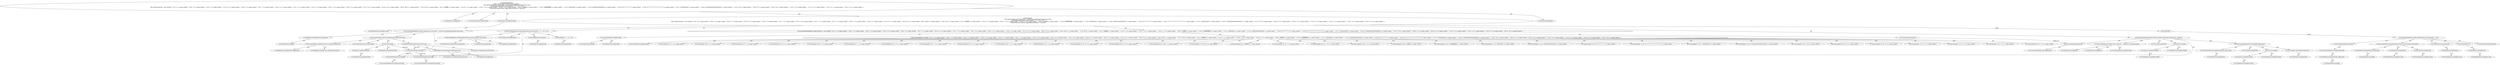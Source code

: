 digraph "testIgnoreSome#?" {
0 [label="3:CtTypeReferenceImpl@void" shape=ellipse]
1 [label="3:CtVirtualElement@testIgnoreSome" shape=ellipse]
2 [label="3:CtTypeReferenceImpl@Exception" shape=ellipse]
3 [label="3:CtPackageReferenceImpl@java.lang" shape=ellipse]
4 [label="4:CtTypeReferenceImpl@DefaultConfiguration" shape=ellipse]
5 [label="4:CtPackageReferenceImpl@" shape=ellipse]
6 [label="4:CtExecutableReferenceImpl@createCheckConfig(java.lang.Class)" shape=ellipse]
7 [label="4:CtTypeReferenceImpl@DefaultConfiguration" shape=ellipse]
8 [label="4:CtTypeReferenceImpl@Class<MagicNumberCheck>" shape=ellipse]
9 [label="4:CtVirtualElement@createCheckConfig" shape=ellipse]
10 [label="4:CtTypeAccessImpl@PlaceHold" shape=ellipse]
11 [label="4:CtTypeReferenceImpl@PlaceHold" shape=ellipse]
12 [label="4:CtThisAccessImpl@" shape=ellipse]
13 [label="4:CtTypeReferenceImpl@PlaceHold" shape=ellipse]
14 [label="4:CtFieldReferenceImpl@MagicNumberCheck.class" shape=ellipse]
15 [label="4:CtTypeReferenceImpl@MagicNumberCheck" shape=ellipse]
16 [label="4:CtTypeReferenceImpl@Class" shape=ellipse]
17 [label="4:CtFieldReadImpl@MagicNumberCheck.class" shape=ellipse]
18 [label="4:CtTypeAccessImpl@MagicNumberCheck" shape=ellipse]
19 [label="4:CtInvocationImpl@createCheckConfig(MagicNumberCheck.class)" shape=ellipse]
20 [label="4:CtVirtualElement@checkConfig" shape=ellipse]
21 [label="4:CtLocalVariableImpl@final DefaultConfiguration checkConfig = createCheckConfig(MagicNumberCheck.class)" shape=ellipse]
22 [label="5:CtExecutableReferenceImpl@addAttribute(java.lang.String,java.lang.String)" shape=ellipse]
23 [label="5:CtTypeReferenceImpl@DefaultConfiguration" shape=ellipse]
24 [label="5:CtTypeReferenceImpl@String" shape=ellipse]
25 [label="5:CtTypeReferenceImpl@String" shape=ellipse]
26 [label="5:CtVirtualElement@addAttribute" shape=ellipse]
27 [label="5:CtVariableReadImpl@checkConfig" shape=ellipse]
28 [label="5:CtLocalVariableReferenceImpl@checkConfig" shape=ellipse]
29 [label="5:CtLiteralImpl@\"ignoreNumbers\"" shape=ellipse]
30 [label="5:CtTypeReferenceImpl@String" shape=ellipse]
31 [label="5:CtLiteralImpl@\"0, 1, 3.0, 8, 16\"" shape=ellipse]
32 [label="5:CtTypeReferenceImpl@String" shape=ellipse]
33 [label="5:CtInvocationImpl@checkConfig.addAttribute(\"ignoreNumbers\", \"0, 1, 3.0, 8, 16\")" shape=ellipse]
34 [label="6:CtVirtualElement@String[]" shape=ellipse]
35 [label="6:CtArrayTypeReferenceImpl@String[]" shape=ellipse]
36 [label="6:CtTypeReferenceImpl@String" shape=ellipse]
37 [label="7:CtNewArrayImpl@new String[]\{ \"22:25: '2' is a magic number.\", \"28:35: '2' is a magic number.\", \"30:24: '2' is a magic number.\", \"32:29: '2.0' is a magic number.\", \"34:29: '2' is a magic number.\", \"36:17: '2' is a magic number.\", \"38:19: '2.0' is a magic number.\", \"42:32: '1.5' is a magic number.\", \"43:31: '4' is a magic number.\", \"48:26: '1.5' is a magic number.\", \"50:29: '5' is a magic number.\", \"61:25: '011' is a magic number.\", \"64:30: '011l' is a magic number.\", \"69:24: '0X011' is a magic number.\", \"72:29: '0X11l' is a magic number.\", \"92:14: '0xffffffffL' is a magic number.\", \"101:29: '-2' is a magic number.\", \"102:35: '+3.5' is a magic number.\", \"103:36: '-2.5' is a magic number.\", \"109:34: '0xffffffff' is a magic number.\", \"110:36: '0xffffffffffffffffL' is a magic number.\", \"111:35: '0x80000000' is a magic number.\", \"112:36: '0x8000000000000000L' is a magic number.\", \"113:36: '037777777777' is a magic number.\", \"114:38: '01777777777777777777777L' is a magic number.\", \"115:37: '020000000000' is a magic number.\", \"116:38: '01000000000000000000000L' is a magic number.\", \"131:20: '378' is a magic number.\", \"160:16: '31' is a magic number.\", \"165:16: '42' is a magic number.\", \"170:16: '13' is a magic number.\", \"174:15: '21' is a magic number.\", \"178:15: '37' is a magic number.\", \"182:15: '101' is a magic number.\" \}" shape=ellipse]
38 [label="7:CtArrayTypeReferenceImpl@String[]" shape=ellipse]
39 [label="8:CtLiteralImpl@\"22:25: '2' is a magic number.\"" shape=ellipse]
40 [label="9:CtLiteralImpl@\"28:35: '2' is a magic number.\"" shape=ellipse]
41 [label="10:CtLiteralImpl@\"30:24: '2' is a magic number.\"" shape=ellipse]
42 [label="11:CtLiteralImpl@\"32:29: '2.0' is a magic number.\"" shape=ellipse]
43 [label="12:CtLiteralImpl@\"34:29: '2' is a magic number.\"" shape=ellipse]
44 [label="13:CtLiteralImpl@\"36:17: '2' is a magic number.\"" shape=ellipse]
45 [label="14:CtLiteralImpl@\"38:19: '2.0' is a magic number.\"" shape=ellipse]
46 [label="15:CtLiteralImpl@\"42:32: '1.5' is a magic number.\"" shape=ellipse]
47 [label="16:CtLiteralImpl@\"43:31: '4' is a magic number.\"" shape=ellipse]
48 [label="17:CtLiteralImpl@\"48:26: '1.5' is a magic number.\"" shape=ellipse]
49 [label="18:CtLiteralImpl@\"50:29: '5' is a magic number.\"" shape=ellipse]
50 [label="19:CtLiteralImpl@\"61:25: '011' is a magic number.\"" shape=ellipse]
51 [label="20:CtLiteralImpl@\"64:30: '011l' is a magic number.\"" shape=ellipse]
52 [label="21:CtLiteralImpl@\"69:24: '0X011' is a magic number.\"" shape=ellipse]
53 [label="22:CtLiteralImpl@\"72:29: '0X11l' is a magic number.\"" shape=ellipse]
54 [label="23:CtLiteralImpl@\"92:14: '0xffffffffL' is a magic number.\"" shape=ellipse]
55 [label="24:CtLiteralImpl@\"101:29: '-2' is a magic number.\"" shape=ellipse]
56 [label="25:CtLiteralImpl@\"102:35: '+3.5' is a magic number.\"" shape=ellipse]
57 [label="26:CtLiteralImpl@\"103:36: '-2.5' is a magic number.\"" shape=ellipse]
58 [label="27:CtLiteralImpl@\"109:34: '0xffffffff' is a magic number.\"" shape=ellipse]
59 [label="28:CtLiteralImpl@\"110:36: '0xffffffffffffffffL' is a magic number.\"" shape=ellipse]
60 [label="29:CtLiteralImpl@\"111:35: '0x80000000' is a magic number.\"" shape=ellipse]
61 [label="30:CtLiteralImpl@\"112:36: '0x8000000000000000L' is a magic number.\"" shape=ellipse]
62 [label="31:CtLiteralImpl@\"113:36: '037777777777' is a magic number.\"" shape=ellipse]
63 [label="32:CtLiteralImpl@\"114:38: '01777777777777777777777L' is a magic number.\"" shape=ellipse]
64 [label="33:CtLiteralImpl@\"115:37: '020000000000' is a magic number.\"" shape=ellipse]
65 [label="34:CtLiteralImpl@\"116:38: '01000000000000000000000L' is a magic number.\"" shape=ellipse]
66 [label="35:CtLiteralImpl@\"131:20: '378' is a magic number.\"" shape=ellipse]
67 [label="36:CtLiteralImpl@\"160:16: '31' is a magic number.\"" shape=ellipse]
68 [label="37:CtLiteralImpl@\"165:16: '42' is a magic number.\"" shape=ellipse]
69 [label="38:CtLiteralImpl@\"170:16: '13' is a magic number.\"" shape=ellipse]
70 [label="39:CtLiteralImpl@\"174:15: '21' is a magic number.\"" shape=ellipse]
71 [label="40:CtLiteralImpl@\"178:15: '37' is a magic number.\"" shape=ellipse]
72 [label="41:CtLiteralImpl@\"182:15: '101' is a magic number.\"" shape=ellipse]
73 [label="6:CtVirtualElement@expected" shape=ellipse]
74 [label="6:CtLocalVariableImpl@final String[] expected = new String[]\{ \"22:25: '2' is a magic number.\", \"28:35: '2' is a magic number.\", \"30:24: '2' is a magic number.\", \"32:29: '2.0' is a magic number.\", \"34:29: '2' is a magic number.\", \"36:17: '2' is a magic number.\", \"38:19: '2.0' is a magic number.\", \"42:32: '1.5' is a magic number.\", \"43:31: '4' is a magic number.\", \"48:26: '1.5' is a magic number.\", \"50:29: '5' is a magic number.\", \"61:25: '011' is a magic number.\", \"64:30: '011l' is a magic number.\", \"69:24: '0X011' is a magic number.\", \"72:29: '0X11l' is a magic number.\", \"92:14: '0xffffffffL' is a magic number.\", \"101:29: '-2' is a magic number.\", \"102:35: '+3.5' is a magic number.\", \"103:36: '-2.5' is a magic number.\", \"109:34: '0xffffffff' is a magic number.\", \"110:36: '0xffffffffffffffffL' is a magic number.\", \"111:35: '0x80000000' is a magic number.\", \"112:36: '0x8000000000000000L' is a magic number.\", \"113:36: '037777777777' is a magic number.\", \"114:38: '01777777777777777777777L' is a magic number.\", \"115:37: '020000000000' is a magic number.\", \"116:38: '01000000000000000000000L' is a magic number.\", \"131:20: '378' is a magic number.\", \"160:16: '31' is a magic number.\", \"165:16: '42' is a magic number.\", \"170:16: '13' is a magic number.\", \"174:15: '21' is a magic number.\", \"178:15: '37' is a magic number.\", \"182:15: '101' is a magic number.\" \}" shape=ellipse]
75 [label="43:CtExecutableReferenceImpl@verify(<unknown>,<unknown>,java.lang.String[])" shape=ellipse]
76 [label="43:CtTypeReferenceImpl@null" shape=ellipse]
77 [label="43:CtTypeReferenceImpl@null" shape=ellipse]
78 [label="43:CtArrayTypeReferenceImpl@String[]" shape=ellipse]
79 [label="43:CtVirtualElement@verify" shape=ellipse]
80 [label="43:CtTypeAccessImpl@PlaceHold" shape=ellipse]
81 [label="43:CtTypeReferenceImpl@PlaceHold" shape=ellipse]
82 [label="43:CtThisAccessImpl@" shape=ellipse]
83 [label="43:CtTypeReferenceImpl@PlaceHold" shape=ellipse]
84 [label="43:CtVariableReadImpl@checkConfig" shape=ellipse]
85 [label="43:CtLocalVariableReferenceImpl@checkConfig" shape=ellipse]
86 [label="43:CtExecutableReferenceImpl@getPath(java.lang.String)" shape=ellipse]
87 [label="43:CtTypeReferenceImpl@String" shape=ellipse]
88 [label="43:CtVirtualElement@getPath" shape=ellipse]
89 [label="43:CtTypeAccessImpl@PlaceHold" shape=ellipse]
90 [label="43:CtTypeReferenceImpl@PlaceHold" shape=ellipse]
91 [label="43:CtThisAccessImpl@" shape=ellipse]
92 [label="43:CtTypeReferenceImpl@PlaceHold" shape=ellipse]
93 [label="43:CtLiteralImpl@\"InputMagicNumber.java\"" shape=ellipse]
94 [label="43:CtTypeReferenceImpl@String" shape=ellipse]
95 [label="43:CtInvocationImpl@getPath(\"InputMagicNumber.java\")" shape=ellipse]
96 [label="43:CtVariableReadImpl@expected" shape=ellipse]
97 [label="43:CtLocalVariableReferenceImpl@expected" shape=ellipse]
98 [label="43:CtInvocationImpl@verify(checkConfig, getPath(\"InputMagicNumber.java\"), expected)" shape=ellipse]
99 [label="3:CtBlockImpl@\{
    final DefaultConfiguration checkConfig = createCheckConfig(MagicNumberCheck.class);
    checkConfig.addAttribute(\"ignoreNumbers\", \"0, 1, 3.0, 8, 16\");
    final String[] expected = new String[]\{ \"22:25: '2' is a magic number.\", \"28:35: '2' is a magic number.\", \"30:24: '2' is a magic number.\", \"32:29: '2.0' is a magic number.\", \"34:29: '2' is a magic number.\", \"36:17: '2' is a magic number.\", \"38:19: '2.0' is a magic number.\", \"42:32: '1.5' is a magic number.\", \"43:31: '4' is a magic number.\", \"48:26: '1.5' is a magic number.\", \"50:29: '5' is a magic number.\", \"61:25: '011' is a magic number.\", \"64:30: '011l' is a magic number.\", \"69:24: '0X011' is a magic number.\", \"72:29: '0X11l' is a magic number.\", \"92:14: '0xffffffffL' is a magic number.\", \"101:29: '-2' is a magic number.\", \"102:35: '+3.5' is a magic number.\", \"103:36: '-2.5' is a magic number.\", \"109:34: '0xffffffff' is a magic number.\", \"110:36: '0xffffffffffffffffL' is a magic number.\", \"111:35: '0x80000000' is a magic number.\", \"112:36: '0x8000000000000000L' is a magic number.\", \"113:36: '037777777777' is a magic number.\", \"114:38: '01777777777777777777777L' is a magic number.\", \"115:37: '020000000000' is a magic number.\", \"116:38: '01000000000000000000000L' is a magic number.\", \"131:20: '378' is a magic number.\", \"160:16: '31' is a magic number.\", \"165:16: '42' is a magic number.\", \"170:16: '13' is a magic number.\", \"174:15: '21' is a magic number.\", \"178:15: '37' is a magic number.\", \"182:15: '101' is a magic number.\" \};
    verify(checkConfig, getPath(\"InputMagicNumber.java\"), expected);
\}" shape=ellipse]
100 [label="3:CtMethodImpl@@Test
public void testIgnoreSome() throws Exception \{
    final DefaultConfiguration checkConfig = createCheckConfig(MagicNumberCheck.class);
    checkConfig.addAttribute(\"ignoreNumbers\", \"0, 1, 3.0, 8, 16\");
    final String[] expected = new String[]\{ \"22:25: '2' is a magic number.\", \"28:35: '2' is a magic number.\", \"30:24: '2' is a magic number.\", \"32:29: '2.0' is a magic number.\", \"34:29: '2' is a magic number.\", \"36:17: '2' is a magic number.\", \"38:19: '2.0' is a magic number.\", \"42:32: '1.5' is a magic number.\", \"43:31: '4' is a magic number.\", \"48:26: '1.5' is a magic number.\", \"50:29: '5' is a magic number.\", \"61:25: '011' is a magic number.\", \"64:30: '011l' is a magic number.\", \"69:24: '0X011' is a magic number.\", \"72:29: '0X11l' is a magic number.\", \"92:14: '0xffffffffL' is a magic number.\", \"101:29: '-2' is a magic number.\", \"102:35: '+3.5' is a magic number.\", \"103:36: '-2.5' is a magic number.\", \"109:34: '0xffffffff' is a magic number.\", \"110:36: '0xffffffffffffffffL' is a magic number.\", \"111:35: '0x80000000' is a magic number.\", \"112:36: '0x8000000000000000L' is a magic number.\", \"113:36: '037777777777' is a magic number.\", \"114:38: '01777777777777777777777L' is a magic number.\", \"115:37: '020000000000' is a magic number.\", \"116:38: '01000000000000000000000L' is a magic number.\", \"131:20: '378' is a magic number.\", \"160:16: '31' is a magic number.\", \"165:16: '42' is a magic number.\", \"170:16: '13' is a magic number.\", \"174:15: '21' is a magic number.\", \"178:15: '37' is a magic number.\", \"182:15: '101' is a magic number.\" \};
    verify(checkConfig, getPath(\"InputMagicNumber.java\"), expected);
\}" shape=ellipse]
101 [label="2:CtAnnotationImpl@@Test" shape=ellipse]
102 [label="6:Insert@INSERT" shape=ellipse]
103 [label="6:CtPackageReferenceImpl@" shape=ellipse]
104 [label="6:CtTypeReferenceImpl@DefaultConfiguration" shape=ellipse]
105 [label="6:CtLocalVariableReferenceImpl@checkConfig" shape=ellipse]
106 [label="6:CtVariableReadImpl@checkConfig" shape=ellipse]
107 [label="6:CtPackageReferenceImpl@" shape=ellipse]
108 [label="6:CtTypeReferenceImpl@DefaultConfiguration" shape=ellipse]
109 [label="6:CtPackageReferenceImpl@java.lang" shape=ellipse]
110 [label="6:CtTypeReferenceImpl@String" shape=ellipse]
111 [label="6:CtPackageReferenceImpl@java.lang" shape=ellipse]
112 [label="6:CtTypeReferenceImpl@String" shape=ellipse]
113 [label="6:CtExecutableReferenceImpl@addAttribute(java.lang.String,java.lang.String)" shape=ellipse]
114 [label="6:CtPackageReferenceImpl@java.lang" shape=ellipse]
115 [label="6:CtTypeReferenceImpl@String" shape=ellipse]
116 [label="6:CtLiteralImpl@\"ignoreAnnotation\"" shape=ellipse]
117 [label="6:CtPackageReferenceImpl@java.lang" shape=ellipse]
118 [label="6:CtTypeReferenceImpl@String" shape=ellipse]
119 [label="6:CtLiteralImpl@\"true\"" shape=ellipse]
120 [label="6:CtInvocationImpl@checkConfig.addAttribute(\"ignoreAnnotation\", \"true\")" shape=ellipse]
121 [label="6:CtVirtualElement@addAttribute" shape=ellipse]
2 -> 3 [label="AST"];
4 -> 5 [label="AST"];
6 -> 7 [label="AST"];
6 -> 8 [label="AST"];
10 -> 11 [label="AST"];
12 -> 13 [label="AST"];
12 -> 10 [label="AST"];
12 -> 20 [label="Data Dep"];
14 -> 15 [label="AST"];
14 -> 16 [label="AST"];
17 -> 18 [label="AST"];
17 -> 14 [label="AST"];
17 -> 20 [label="Data Dep"];
19 -> 9 [label="AST"];
19 -> 12 [label="AST"];
19 -> 6 [label="AST"];
19 -> 17 [label="AST"];
20 -> 27 [label="Define-Use"];
20 -> 84 [label="Define-Use"];
21 -> 20 [label="AST"];
21 -> 4 [label="AST"];
21 -> 19 [label="AST"];
22 -> 23 [label="AST"];
22 -> 24 [label="AST"];
22 -> 25 [label="AST"];
27 -> 28 [label="AST"];
29 -> 30 [label="AST"];
31 -> 32 [label="AST"];
33 -> 26 [label="AST"];
33 -> 27 [label="AST"];
33 -> 22 [label="AST"];
33 -> 29 [label="AST"];
33 -> 31 [label="AST"];
35 -> 34 [label="AST"];
35 -> 36 [label="AST"];
37 -> 38 [label="AST"];
37 -> 39 [label="AST"];
37 -> 40 [label="AST"];
37 -> 41 [label="AST"];
37 -> 42 [label="AST"];
37 -> 43 [label="AST"];
37 -> 44 [label="AST"];
37 -> 45 [label="AST"];
37 -> 46 [label="AST"];
37 -> 47 [label="AST"];
37 -> 48 [label="AST"];
37 -> 49 [label="AST"];
37 -> 50 [label="AST"];
37 -> 51 [label="AST"];
37 -> 52 [label="AST"];
37 -> 53 [label="AST"];
37 -> 54 [label="AST"];
37 -> 55 [label="AST"];
37 -> 56 [label="AST"];
37 -> 57 [label="AST"];
37 -> 58 [label="AST"];
37 -> 59 [label="AST"];
37 -> 60 [label="AST"];
37 -> 61 [label="AST"];
37 -> 62 [label="AST"];
37 -> 63 [label="AST"];
37 -> 64 [label="AST"];
37 -> 65 [label="AST"];
37 -> 66 [label="AST"];
37 -> 67 [label="AST"];
37 -> 68 [label="AST"];
37 -> 69 [label="AST"];
37 -> 70 [label="AST"];
37 -> 71 [label="AST"];
37 -> 72 [label="AST"];
73 -> 96 [label="Define-Use"];
74 -> 73 [label="AST"];
74 -> 35 [label="AST"];
74 -> 37 [label="AST"];
75 -> 76 [label="AST"];
75 -> 77 [label="AST"];
75 -> 78 [label="AST"];
80 -> 81 [label="AST"];
82 -> 83 [label="AST"];
82 -> 80 [label="AST"];
84 -> 85 [label="AST"];
86 -> 87 [label="AST"];
89 -> 90 [label="AST"];
91 -> 92 [label="AST"];
91 -> 89 [label="AST"];
93 -> 94 [label="AST"];
95 -> 88 [label="AST"];
95 -> 91 [label="AST"];
95 -> 86 [label="AST"];
95 -> 93 [label="AST"];
96 -> 97 [label="AST"];
98 -> 79 [label="AST"];
98 -> 82 [label="AST"];
98 -> 75 [label="AST"];
98 -> 84 [label="AST"];
98 -> 95 [label="AST"];
98 -> 96 [label="AST"];
99 -> 21 [label="AST"];
99 -> 33 [label="AST"];
99 -> 74 [label="AST"];
99 -> 98 [label="AST"];
99 -> 102 [label="Action"];
100 -> 1 [label="AST"];
100 -> 101 [label="AST"];
100 -> 0 [label="AST"];
100 -> 2 [label="AST"];
100 -> 99 [label="AST"];
102 -> 120 [label="Action"];
104 -> 103 [label="AST"];
105 -> 104 [label="AST"];
106 -> 105 [label="AST"];
108 -> 107 [label="AST"];
110 -> 109 [label="AST"];
112 -> 111 [label="AST"];
113 -> 108 [label="AST"];
113 -> 110 [label="AST"];
113 -> 112 [label="AST"];
115 -> 114 [label="AST"];
116 -> 115 [label="AST"];
118 -> 117 [label="AST"];
119 -> 118 [label="AST"];
120 -> 121 [label="AST"];
120 -> 106 [label="AST"];
120 -> 113 [label="AST"];
120 -> 116 [label="AST"];
120 -> 119 [label="AST"];
}